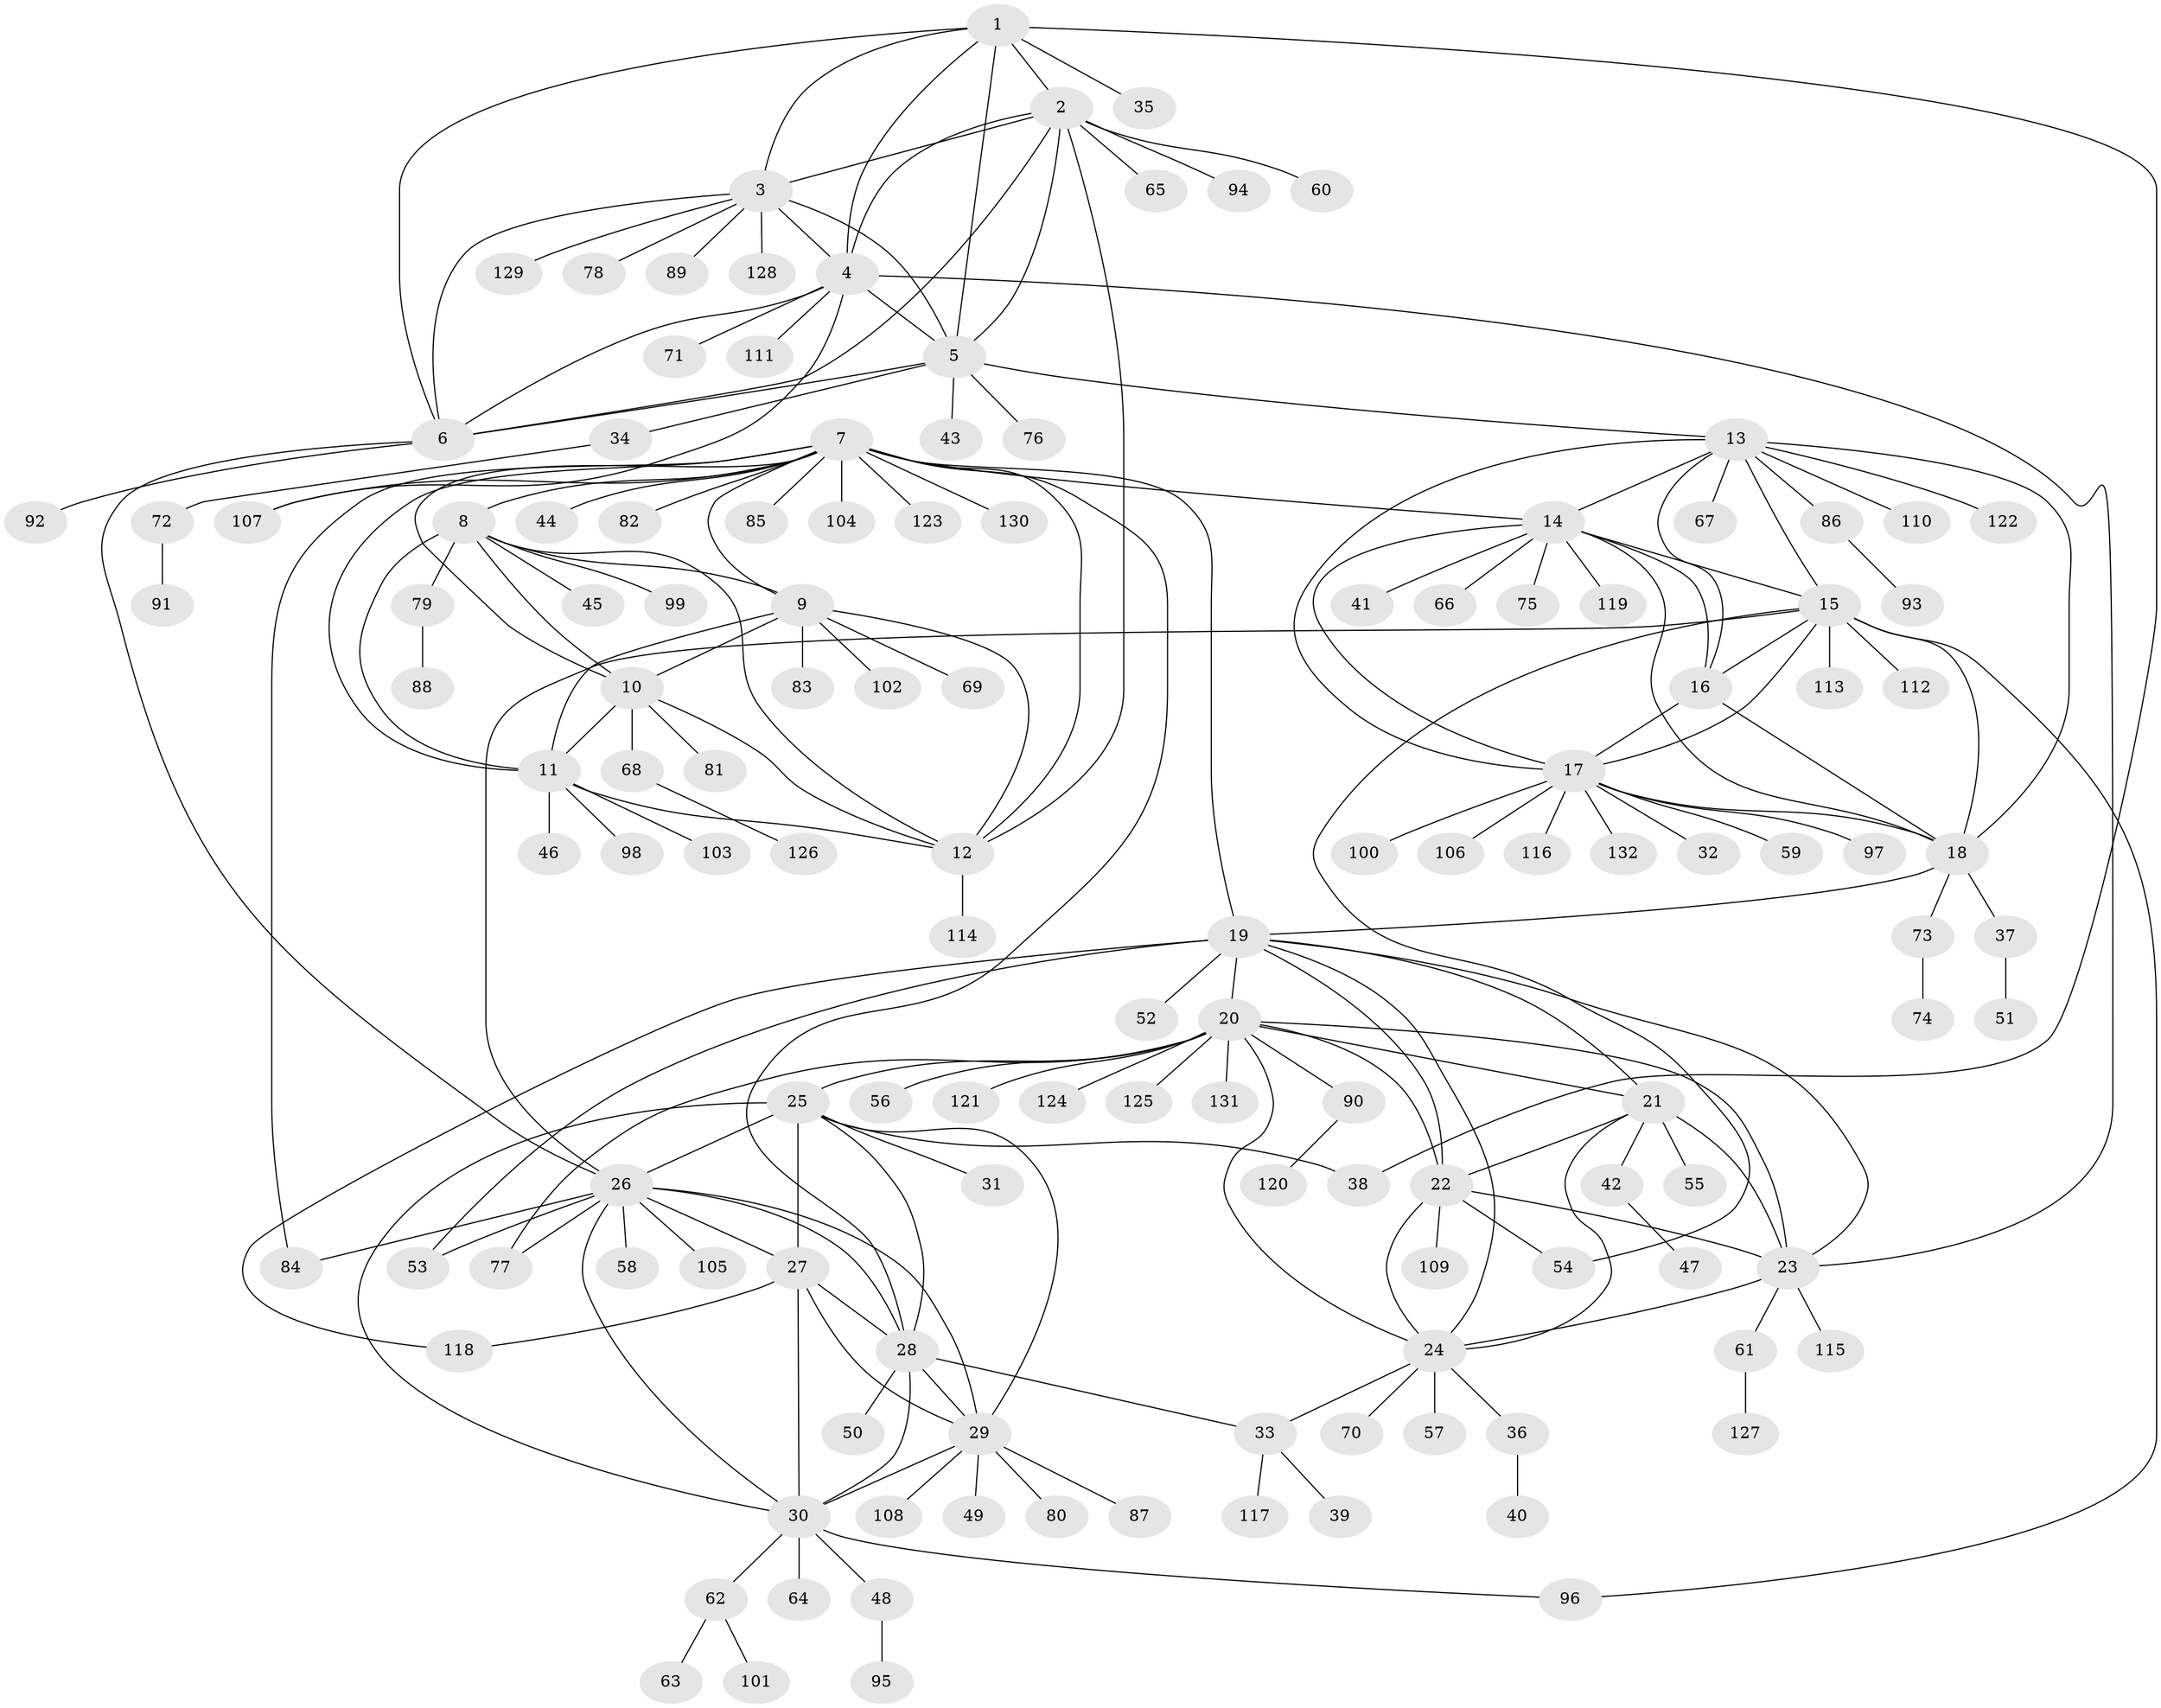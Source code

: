 // coarse degree distribution, {6: 0.2222222222222222, 5: 0.05555555555555555, 7: 0.12962962962962962, 11: 0.018518518518518517, 4: 0.018518518518518517, 9: 0.037037037037037035, 8: 0.05555555555555555, 2: 0.1111111111111111, 1: 0.3148148148148148, 3: 0.037037037037037035}
// Generated by graph-tools (version 1.1) at 2025/52/03/04/25 22:52:42]
// undirected, 132 vertices, 196 edges
graph export_dot {
  node [color=gray90,style=filled];
  1;
  2;
  3;
  4;
  5;
  6;
  7;
  8;
  9;
  10;
  11;
  12;
  13;
  14;
  15;
  16;
  17;
  18;
  19;
  20;
  21;
  22;
  23;
  24;
  25;
  26;
  27;
  28;
  29;
  30;
  31;
  32;
  33;
  34;
  35;
  36;
  37;
  38;
  39;
  40;
  41;
  42;
  43;
  44;
  45;
  46;
  47;
  48;
  49;
  50;
  51;
  52;
  53;
  54;
  55;
  56;
  57;
  58;
  59;
  60;
  61;
  62;
  63;
  64;
  65;
  66;
  67;
  68;
  69;
  70;
  71;
  72;
  73;
  74;
  75;
  76;
  77;
  78;
  79;
  80;
  81;
  82;
  83;
  84;
  85;
  86;
  87;
  88;
  89;
  90;
  91;
  92;
  93;
  94;
  95;
  96;
  97;
  98;
  99;
  100;
  101;
  102;
  103;
  104;
  105;
  106;
  107;
  108;
  109;
  110;
  111;
  112;
  113;
  114;
  115;
  116;
  117;
  118;
  119;
  120;
  121;
  122;
  123;
  124;
  125;
  126;
  127;
  128;
  129;
  130;
  131;
  132;
  1 -- 2;
  1 -- 3;
  1 -- 4;
  1 -- 5;
  1 -- 6;
  1 -- 35;
  1 -- 38;
  2 -- 3;
  2 -- 4;
  2 -- 5;
  2 -- 6;
  2 -- 12;
  2 -- 60;
  2 -- 65;
  2 -- 94;
  3 -- 4;
  3 -- 5;
  3 -- 6;
  3 -- 78;
  3 -- 89;
  3 -- 128;
  3 -- 129;
  4 -- 5;
  4 -- 6;
  4 -- 23;
  4 -- 71;
  4 -- 107;
  4 -- 111;
  5 -- 6;
  5 -- 13;
  5 -- 34;
  5 -- 43;
  5 -- 76;
  6 -- 26;
  6 -- 92;
  7 -- 8;
  7 -- 9;
  7 -- 10;
  7 -- 11;
  7 -- 12;
  7 -- 14;
  7 -- 19;
  7 -- 28;
  7 -- 44;
  7 -- 82;
  7 -- 84;
  7 -- 85;
  7 -- 104;
  7 -- 107;
  7 -- 123;
  7 -- 130;
  8 -- 9;
  8 -- 10;
  8 -- 11;
  8 -- 12;
  8 -- 45;
  8 -- 79;
  8 -- 99;
  9 -- 10;
  9 -- 11;
  9 -- 12;
  9 -- 69;
  9 -- 83;
  9 -- 102;
  10 -- 11;
  10 -- 12;
  10 -- 68;
  10 -- 81;
  11 -- 12;
  11 -- 46;
  11 -- 98;
  11 -- 103;
  12 -- 114;
  13 -- 14;
  13 -- 15;
  13 -- 16;
  13 -- 17;
  13 -- 18;
  13 -- 67;
  13 -- 86;
  13 -- 110;
  13 -- 122;
  14 -- 15;
  14 -- 16;
  14 -- 17;
  14 -- 18;
  14 -- 41;
  14 -- 66;
  14 -- 75;
  14 -- 119;
  15 -- 16;
  15 -- 17;
  15 -- 18;
  15 -- 26;
  15 -- 54;
  15 -- 96;
  15 -- 112;
  15 -- 113;
  16 -- 17;
  16 -- 18;
  17 -- 18;
  17 -- 32;
  17 -- 59;
  17 -- 97;
  17 -- 100;
  17 -- 106;
  17 -- 116;
  17 -- 132;
  18 -- 19;
  18 -- 37;
  18 -- 73;
  19 -- 20;
  19 -- 21;
  19 -- 22;
  19 -- 23;
  19 -- 24;
  19 -- 52;
  19 -- 53;
  19 -- 118;
  20 -- 21;
  20 -- 22;
  20 -- 23;
  20 -- 24;
  20 -- 25;
  20 -- 56;
  20 -- 77;
  20 -- 90;
  20 -- 121;
  20 -- 124;
  20 -- 125;
  20 -- 131;
  21 -- 22;
  21 -- 23;
  21 -- 24;
  21 -- 42;
  21 -- 55;
  22 -- 23;
  22 -- 24;
  22 -- 54;
  22 -- 109;
  23 -- 24;
  23 -- 61;
  23 -- 115;
  24 -- 33;
  24 -- 36;
  24 -- 57;
  24 -- 70;
  25 -- 26;
  25 -- 27;
  25 -- 28;
  25 -- 29;
  25 -- 30;
  25 -- 31;
  25 -- 38;
  26 -- 27;
  26 -- 28;
  26 -- 29;
  26 -- 30;
  26 -- 53;
  26 -- 58;
  26 -- 77;
  26 -- 84;
  26 -- 105;
  27 -- 28;
  27 -- 29;
  27 -- 30;
  27 -- 118;
  28 -- 29;
  28 -- 30;
  28 -- 33;
  28 -- 50;
  29 -- 30;
  29 -- 49;
  29 -- 80;
  29 -- 87;
  29 -- 108;
  30 -- 48;
  30 -- 62;
  30 -- 64;
  30 -- 96;
  33 -- 39;
  33 -- 117;
  34 -- 72;
  36 -- 40;
  37 -- 51;
  42 -- 47;
  48 -- 95;
  61 -- 127;
  62 -- 63;
  62 -- 101;
  68 -- 126;
  72 -- 91;
  73 -- 74;
  79 -- 88;
  86 -- 93;
  90 -- 120;
}
